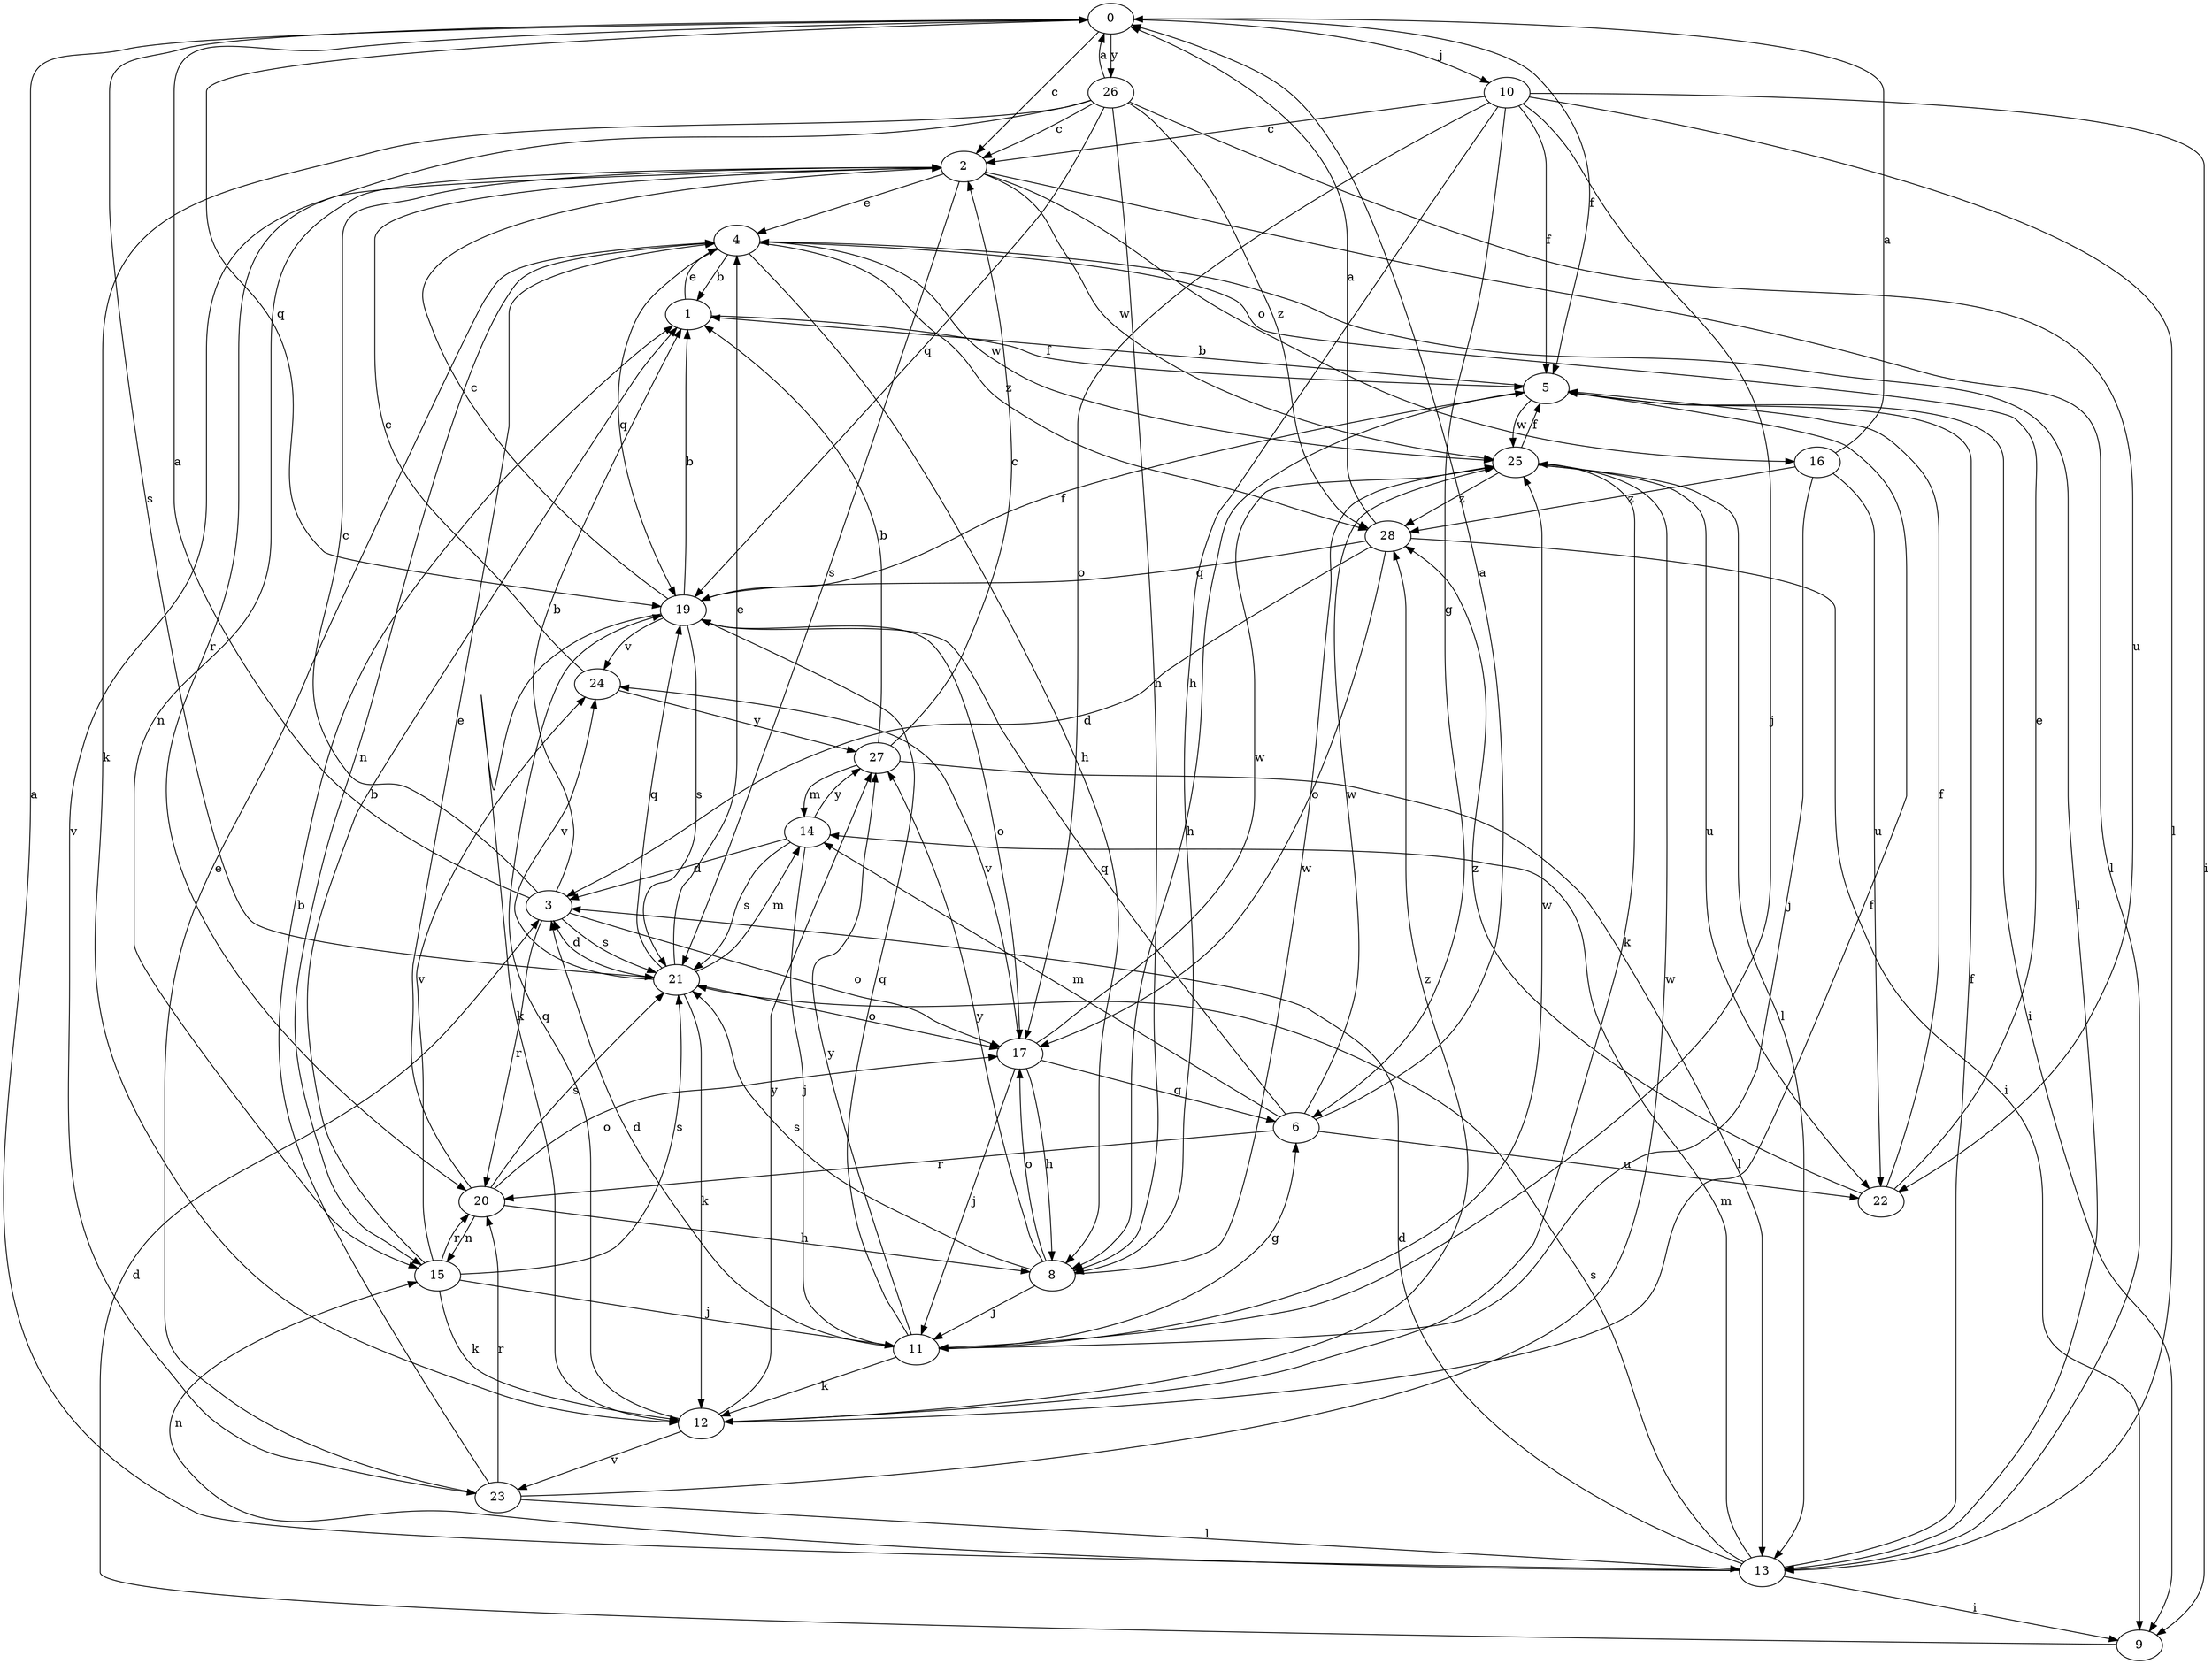 strict digraph  {
0;
1;
2;
3;
4;
5;
6;
8;
9;
10;
11;
12;
13;
14;
15;
16;
17;
19;
20;
21;
22;
23;
24;
25;
26;
27;
28;
0 -> 2  [label=c];
0 -> 5  [label=f];
0 -> 10  [label=j];
0 -> 19  [label=q];
0 -> 21  [label=s];
0 -> 26  [label=y];
1 -> 4  [label=e];
1 -> 5  [label=f];
2 -> 4  [label=e];
2 -> 13  [label=l];
2 -> 15  [label=n];
2 -> 16  [label=o];
2 -> 21  [label=s];
2 -> 23  [label=v];
2 -> 25  [label=w];
3 -> 0  [label=a];
3 -> 1  [label=b];
3 -> 2  [label=c];
3 -> 17  [label=o];
3 -> 20  [label=r];
3 -> 21  [label=s];
4 -> 1  [label=b];
4 -> 8  [label=h];
4 -> 13  [label=l];
4 -> 15  [label=n];
4 -> 19  [label=q];
4 -> 25  [label=w];
4 -> 28  [label=z];
5 -> 1  [label=b];
5 -> 8  [label=h];
5 -> 9  [label=i];
5 -> 25  [label=w];
6 -> 0  [label=a];
6 -> 14  [label=m];
6 -> 19  [label=q];
6 -> 20  [label=r];
6 -> 22  [label=u];
6 -> 25  [label=w];
8 -> 11  [label=j];
8 -> 17  [label=o];
8 -> 21  [label=s];
8 -> 25  [label=w];
8 -> 27  [label=y];
9 -> 3  [label=d];
10 -> 2  [label=c];
10 -> 5  [label=f];
10 -> 6  [label=g];
10 -> 8  [label=h];
10 -> 9  [label=i];
10 -> 11  [label=j];
10 -> 13  [label=l];
10 -> 17  [label=o];
11 -> 3  [label=d];
11 -> 6  [label=g];
11 -> 12  [label=k];
11 -> 19  [label=q];
11 -> 25  [label=w];
11 -> 27  [label=y];
12 -> 5  [label=f];
12 -> 19  [label=q];
12 -> 23  [label=v];
12 -> 27  [label=y];
12 -> 28  [label=z];
13 -> 0  [label=a];
13 -> 3  [label=d];
13 -> 5  [label=f];
13 -> 9  [label=i];
13 -> 14  [label=m];
13 -> 15  [label=n];
13 -> 21  [label=s];
14 -> 3  [label=d];
14 -> 11  [label=j];
14 -> 21  [label=s];
14 -> 27  [label=y];
15 -> 1  [label=b];
15 -> 11  [label=j];
15 -> 12  [label=k];
15 -> 20  [label=r];
15 -> 21  [label=s];
15 -> 24  [label=v];
16 -> 0  [label=a];
16 -> 11  [label=j];
16 -> 22  [label=u];
16 -> 28  [label=z];
17 -> 6  [label=g];
17 -> 8  [label=h];
17 -> 11  [label=j];
17 -> 24  [label=v];
17 -> 25  [label=w];
19 -> 1  [label=b];
19 -> 2  [label=c];
19 -> 5  [label=f];
19 -> 12  [label=k];
19 -> 17  [label=o];
19 -> 21  [label=s];
19 -> 24  [label=v];
20 -> 4  [label=e];
20 -> 8  [label=h];
20 -> 15  [label=n];
20 -> 17  [label=o];
20 -> 21  [label=s];
21 -> 3  [label=d];
21 -> 4  [label=e];
21 -> 12  [label=k];
21 -> 14  [label=m];
21 -> 17  [label=o];
21 -> 19  [label=q];
21 -> 24  [label=v];
22 -> 4  [label=e];
22 -> 5  [label=f];
22 -> 28  [label=z];
23 -> 1  [label=b];
23 -> 4  [label=e];
23 -> 13  [label=l];
23 -> 20  [label=r];
23 -> 25  [label=w];
24 -> 2  [label=c];
24 -> 27  [label=y];
25 -> 5  [label=f];
25 -> 12  [label=k];
25 -> 13  [label=l];
25 -> 22  [label=u];
25 -> 28  [label=z];
26 -> 0  [label=a];
26 -> 2  [label=c];
26 -> 8  [label=h];
26 -> 12  [label=k];
26 -> 19  [label=q];
26 -> 20  [label=r];
26 -> 22  [label=u];
26 -> 28  [label=z];
27 -> 1  [label=b];
27 -> 2  [label=c];
27 -> 13  [label=l];
27 -> 14  [label=m];
28 -> 0  [label=a];
28 -> 3  [label=d];
28 -> 9  [label=i];
28 -> 17  [label=o];
28 -> 19  [label=q];
}
